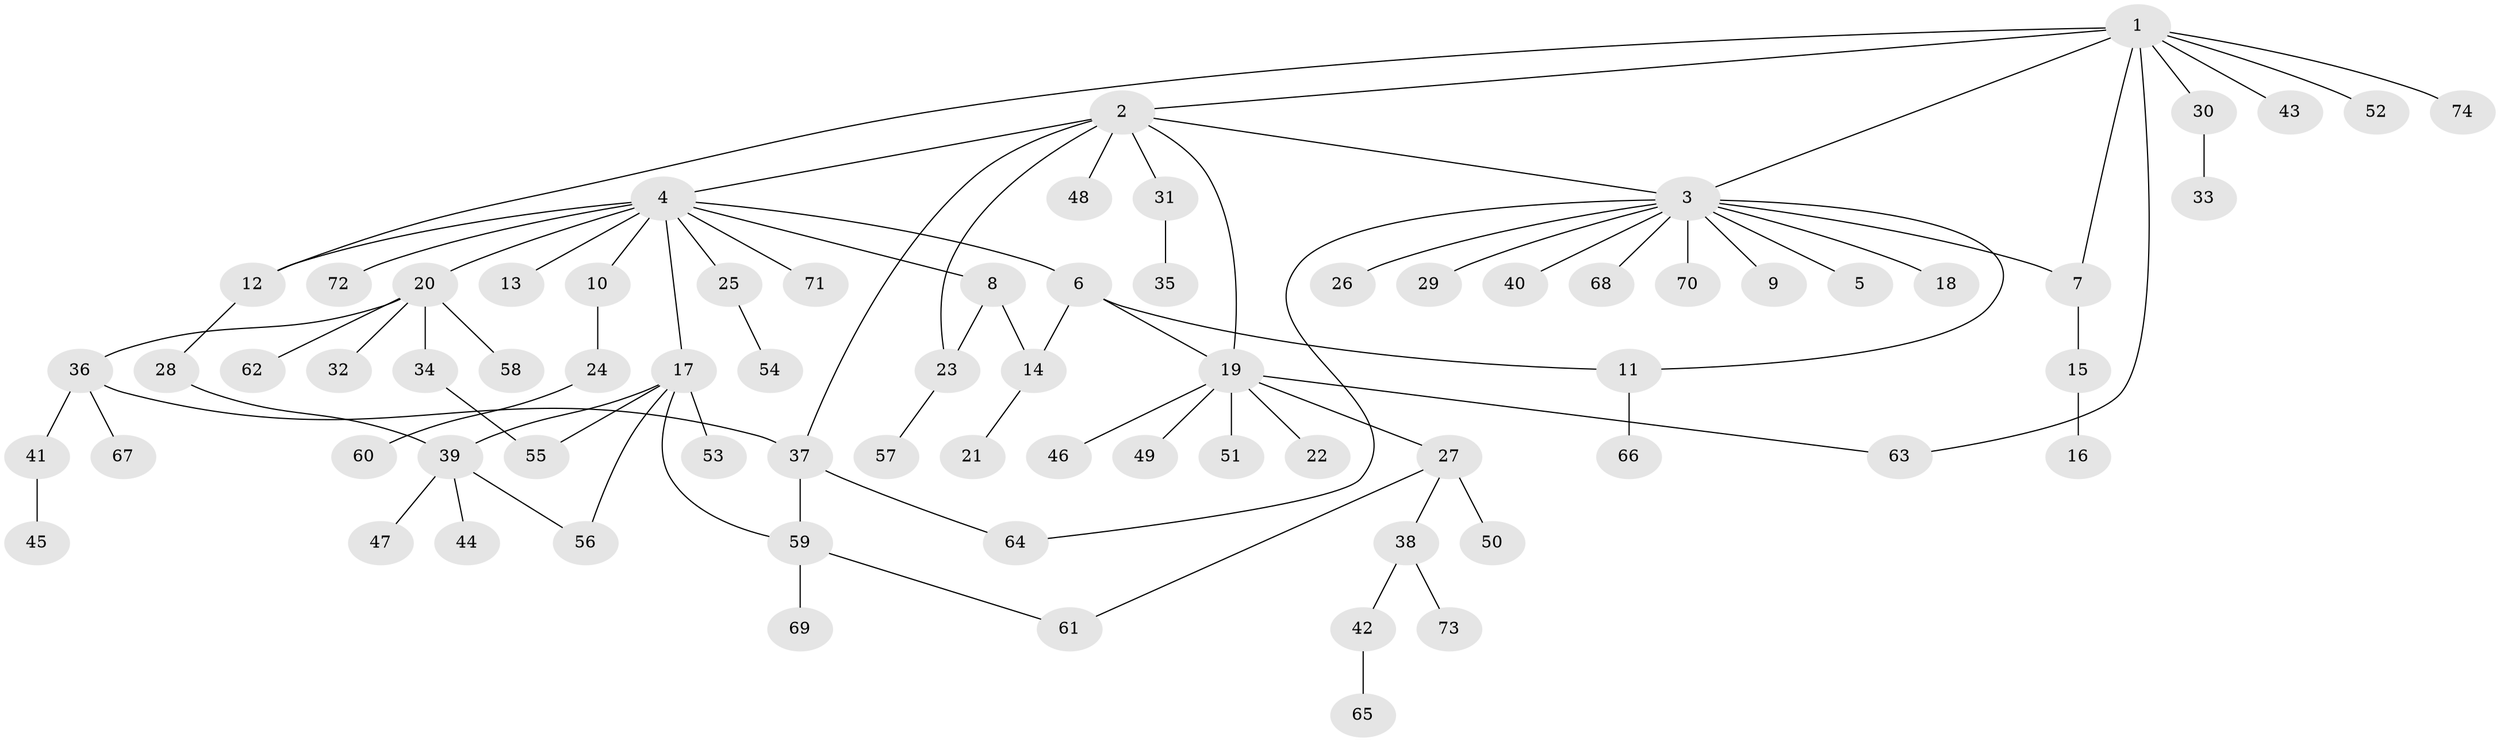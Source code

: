 // Generated by graph-tools (version 1.1) at 2025/49/03/09/25 03:49:46]
// undirected, 74 vertices, 88 edges
graph export_dot {
graph [start="1"]
  node [color=gray90,style=filled];
  1;
  2;
  3;
  4;
  5;
  6;
  7;
  8;
  9;
  10;
  11;
  12;
  13;
  14;
  15;
  16;
  17;
  18;
  19;
  20;
  21;
  22;
  23;
  24;
  25;
  26;
  27;
  28;
  29;
  30;
  31;
  32;
  33;
  34;
  35;
  36;
  37;
  38;
  39;
  40;
  41;
  42;
  43;
  44;
  45;
  46;
  47;
  48;
  49;
  50;
  51;
  52;
  53;
  54;
  55;
  56;
  57;
  58;
  59;
  60;
  61;
  62;
  63;
  64;
  65;
  66;
  67;
  68;
  69;
  70;
  71;
  72;
  73;
  74;
  1 -- 2;
  1 -- 3;
  1 -- 7;
  1 -- 12;
  1 -- 30;
  1 -- 43;
  1 -- 52;
  1 -- 63;
  1 -- 74;
  2 -- 3;
  2 -- 4;
  2 -- 19;
  2 -- 23;
  2 -- 31;
  2 -- 37;
  2 -- 48;
  3 -- 5;
  3 -- 7;
  3 -- 9;
  3 -- 11;
  3 -- 18;
  3 -- 26;
  3 -- 29;
  3 -- 40;
  3 -- 64;
  3 -- 68;
  3 -- 70;
  4 -- 6;
  4 -- 8;
  4 -- 10;
  4 -- 12;
  4 -- 13;
  4 -- 17;
  4 -- 20;
  4 -- 25;
  4 -- 71;
  4 -- 72;
  6 -- 11;
  6 -- 14;
  6 -- 19;
  7 -- 15;
  8 -- 14;
  8 -- 23;
  10 -- 24;
  11 -- 66;
  12 -- 28;
  14 -- 21;
  15 -- 16;
  17 -- 39;
  17 -- 53;
  17 -- 55;
  17 -- 56;
  17 -- 59;
  19 -- 22;
  19 -- 27;
  19 -- 46;
  19 -- 49;
  19 -- 51;
  19 -- 63;
  20 -- 32;
  20 -- 34;
  20 -- 36;
  20 -- 58;
  20 -- 62;
  23 -- 57;
  24 -- 60;
  25 -- 54;
  27 -- 38;
  27 -- 50;
  27 -- 61;
  28 -- 39;
  30 -- 33;
  31 -- 35;
  34 -- 55;
  36 -- 37;
  36 -- 41;
  36 -- 67;
  37 -- 59;
  37 -- 64;
  38 -- 42;
  38 -- 73;
  39 -- 44;
  39 -- 47;
  39 -- 56;
  41 -- 45;
  42 -- 65;
  59 -- 61;
  59 -- 69;
}
